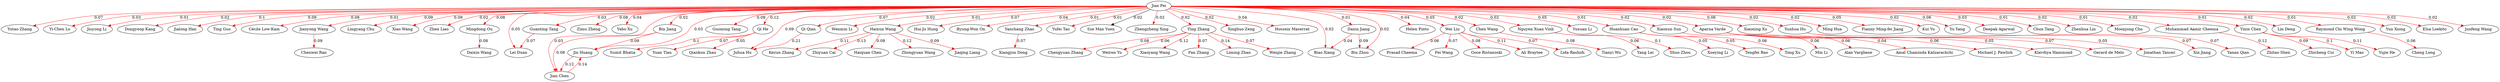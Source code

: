 strict digraph G{
"Jian Pei" -> "Yutao Zhang"[label = 0.07][color = red]
"Jian Pei" -> "Yi-Chen Lo"[label = 0.03][color = red]
"Jian Pei" -> "Jiuyong Li"[label = 0.01][color = red]
"Jian Pei" -> "Dongyeop Kang"[label = 0.02][color = red]
"Jian Pei" -> "Jialong Han"[label = 0.1][color = red]
"Jian Pei" -> "Ting Guo"[label = 0.09][color = red]
"Jian Pei" -> "Cécile Low-Kam"[label = 0.08][color = red]
"Jian Pei" -> "Jianyong Wang"[label = 0.02][color = red]
"Jian Pei" -> "Lingyang Chu"[label = 0.09][color = red]
"Jian Pei" -> "Xiao Wang"[label = 0.09][color = red]
"Jian Pei" -> "Zhen Liao"[label = 0.02][color = red]
"Jian Pei" -> "Mingdong Ou"[label = 0.08][color = red]
"Jian Pei" -> "Lei Duan"[label = 0.05][color = red]
"Jian Pei" -> "Zimu Zheng"[label = 0.08][color = red]
"Jian Pei" -> "Yabo Xu"[label = 0.04][color = red]
"Jian Pei" -> "Bin Jiang"[label = 0.02][color = red]
"Jian Pei" -> "Guoming Tang"[label = 0.08][color = red]
"Jian Pei" -> "Qi He"[label = 0.01][color = red]
"Jian Pei" -> "Juhua Hu"[label = 0.09][color = red]
"Jian Pei" -> "Wenmin Li"[label = 0.02][color = red]
"Jian Pei" -> "Haixun Wang"[label = 0.01][color = red]
"Jian Pei" -> "Qi He"[label = 0.12][color = red]
"Jian Pei" -> "Hui-Ju Hung"[label = 0.07][color = red]
"Jian Pei" -> "Jin Huang"[label = 0.03][color = red]
"Jian Pei" -> "Byung-Won On"[label = 0.04][color = red]
"Jian Pei" -> "Qi Qian"[label = 0.07][color = red]
"Jian Pei" -> "Yanchang Zhao"[label = 0.01][color = red]
"Jian Pei" -> "Yufei Tao"[label = 0.01][color = red]
"Jian Pei" -> "Sze Man Yuen"[label = 0.02]
"Jian Pei" -> "Zhengzheng Xing"[label = 0.02][color = red]
"Jian Pei" -> "Ying Zhang"[label = 0.02][color = red]
"Ying Zhang" -> "Chengyuan Zhang"[label = 0.08][color = red]
"Jian Pei" -> "Xinghuo Zeng"[label = 0.02][color = red]
"Jian Pei" -> "Hossein Maserrat"[label = 0.04][color = red]
"Qi Qian" -> "Juhua Hu"[label = 0.21][color = red]
"Jian Pei" -> "Daxin Jiang"[label = 0.01][color = red]
"Jian Pei" -> "Helen Pinto"[label = 0.04][color = red]
"Jian Pei" -> "Wei Liu"[label = 0.05][color = red]
"Jian Pei" -> "Chen Wang"[label = 0.02][color = red]
"Jian Pei" -> "Nguyen Xuan Vinh"[label = 0.02][color = red]
"Mingdong Ou" -> "Daixin Wang"[label = 0.08][color = red]
"Jian Pei" -> "Yuxuan Li"[label = 0.05][color = red]
"Jian Pei" -> "Huanhuan Cao"[label = 0.01][color = red]
"Jian Pei" -> "Xiaoxun Sun"[label = 0.02][color = red]
"Jian Pei" -> "Jian Chen"[label = 0.03][color = red]
"Jian Chen" -> "Jin Huang"[label = 0.14][color = red]
"Jian Pei" -> "Aparna Varde"[label = 0.02][color = red]
"Jian Pei" -> "Xiaoning Xu"[label = 0.06][color = red]
"Wei Liu" -> "Prasad Cheema"[label = 0.06][color = red]
"Wei Liu" -> "Fei Wang"[label = 0.07][color = red]
"Jian Pei" -> "Yunhua Hu"[label = 0.02][color = red]
"Jian Pei" -> "Ming Hua"[label = 0.02][color = red]
"Jian Pei" -> "Fianny Ming-fei Jiang"[label = 0.05][color = red]
"Jian Pei" -> "Kui Yu"[label = 0.02][color = red]
"Jian Pei" -> "Guanting Tang"[label = 0.03][color = red]
"Jian Pei" -> "Biao Xiang"[label = 0.02][color = red]
"Jian Pei" -> "Yu Yang"[label = 0.06][color = red]
"Jian Pei" -> "Deepak Agarwal"[label = 0.03][color = red]
"Jin Huang" -> "Jian Chen"[label = 0.12][color = red]
"Jian Pei" -> "Chun Tang"[label = 0.01][color = red]
"Aparna Varde" -> "Alan Varghese"[label = 0.06][color = red]
"Jian Pei" -> "Zhenhua Lin"[label = 0.02][color = red]
"Wei Liu" -> "Goce Ristanoski"[label = 0.08][color = red]
"Jian Pei" -> "Moonjung Cho"[label = 0.01][color = red]
"Aparna Varde" -> "Amal Chaminda Kaluarachchi"[label = 0.04][color = red]
"Ying Zhang" -> "Weiren Yu"[label = 0.06][color = red]
"Jian Pei" -> "Bin Zhou"[label = 0.02][color = red]
"Jian Pei" -> "Muhammad Aamir Cheema"[label = 0.02][color = red]
"Wei Liu" -> "Ali Braytee"[label = 0.11][color = red]
"Bin Jiang" -> "Jian Chen"[label = 0.08][color = red]
"Jian Pei" -> "Yixin Chen"[label = 0.01][color = red]
"Yixin Chen" -> "Zhicheng Cui"[label = 0.09][color = red]
"Jian Pei" -> "Jianyong Wang"[label = 0.01][color = red]
"Jian Pei" -> "Lin Deng"[label = 0.02][color = red]
"Jian Pei" -> "Raymond Chi Wing Wong"[label = 0.01][color = red]
"Raymond Chi Wing Wong" -> "Cheng Long"[label = 0.06][color = red]
"Jian Pei" -> "Yun Xiong"[label = 0.02][color = red]
"Haixun Wang" -> "Kezun Zhang"[label = 0.11][color = red]
"Haixun Wang" -> "Zhiyuan Cai"[label = 0.13][color = red]
"Jian Pei" -> "Elsa Loekito"[label = 0.02][color = red]
"Huanhuan Cao" -> "Xueying Li"[label = 0.05][color = red]
"Guanting Tang" -> "Lei Duan"[label = 0.07][color = red]
"Jian Pei" -> "Junfeng Wang"[label = 0.02][color = red]
"Yunhua Hu" -> "Xin Jiang"[label = 0.07][color = red]
"Huanhuan Cao" -> "Tengfei Bao"[label = 0.05][color = red]
"Ying Zhang" -> "Xiaoyang Wang"[label = 0.12][color = red]
"Yunhua Hu" -> "Yanan Qian"[label = 0.07][color = red]
"Ying Zhang" -> "Fan Zhang"[label = 0.07][color = red]
"Ying Zhang" -> "Liming Zhan"[label = 0.14][color = red]
"Haixun Wang" -> "Haiquan Chen"[label = 0.08][color = red]
"Qi He" -> "Sumit Bhatia"[label = 0.1][color = red]
"Muhammad Aamir Cheema" -> "Zhitao Shen"[label = 0.12][color = red]
"Qi He" -> "Yuan Tian"[label = 0.07][color = red]
"Daxin Jiang" -> "Bin Zhou"[label = 0.09][color = red]
"Yanchang Zhao" -> "Xiangjun Dong"[label = 0.07][color = red]
"Daxin Jiang" -> "Biao Xiang"[label = 0.04][color = red]
"Wei Liu" -> "Lida Rashidi"[label = 0.07][color = red]
"Aparna Varde" -> "Michael J. Pawlish"[label = 0.06][color = red]
"Qi He" -> "Qiankun Zhao"[label = 0.05][color = red]
"Huanhuan Cao" -> "Tong Xu"[label = 0.06][color = red]
"Aparna Varde" -> "Klavdiya Hammond"[label = 0.05][color = red]
"Nguyen Xuan Vinh" -> "Yang Lei"[label = 0.06][color = red]
"Aparna Varde" -> "Gerard de Melo"[label = 0.07][color = red]
"Yixin Chen" -> "Yi Mao"[label = 0.1][color = red]
"Aparna Varde" -> "Jonathan Tancer"[label = 0.05][color = red]
"Yixin Chen" -> "Yujie He"[label = 0.11][color = red]
"Nguyen Xuan Vinh" -> "Shuo Zhou"[label = 0.1][color = red]
"Ying Zhang" -> "Wenjie Zhang"[label = 0.07][color = red]
"Haixun Wang" -> "Zhongyuan Wang"[label = 0.12][color = red]
"Chen Wang" -> "Tianyi Wu"[label = 0.08][color = red]
"Xiaoxun Sun" -> "Min Li"[label = 0.06][color = red]
"Jianyong Wang" -> "Chenwei Ran"[label = 0.09][color = red]
"Bin Jiang" -> "Jin Huang"[label = 0.09][color = red]
"Haixun Wang" -> "Jiaqing Liang"[label = 0.09][color = red]
}